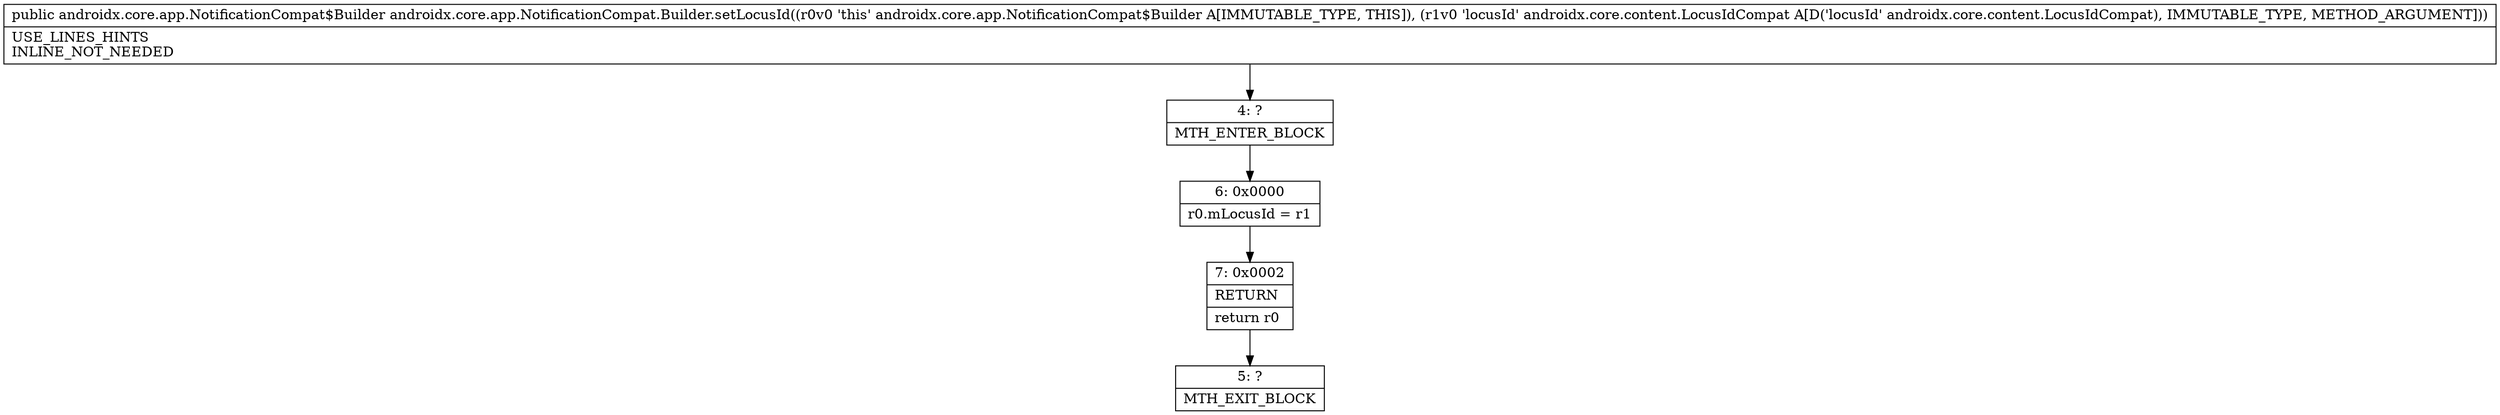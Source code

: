 digraph "CFG forandroidx.core.app.NotificationCompat.Builder.setLocusId(Landroidx\/core\/content\/LocusIdCompat;)Landroidx\/core\/app\/NotificationCompat$Builder;" {
Node_4 [shape=record,label="{4\:\ ?|MTH_ENTER_BLOCK\l}"];
Node_6 [shape=record,label="{6\:\ 0x0000|r0.mLocusId = r1\l}"];
Node_7 [shape=record,label="{7\:\ 0x0002|RETURN\l|return r0\l}"];
Node_5 [shape=record,label="{5\:\ ?|MTH_EXIT_BLOCK\l}"];
MethodNode[shape=record,label="{public androidx.core.app.NotificationCompat$Builder androidx.core.app.NotificationCompat.Builder.setLocusId((r0v0 'this' androidx.core.app.NotificationCompat$Builder A[IMMUTABLE_TYPE, THIS]), (r1v0 'locusId' androidx.core.content.LocusIdCompat A[D('locusId' androidx.core.content.LocusIdCompat), IMMUTABLE_TYPE, METHOD_ARGUMENT]))  | USE_LINES_HINTS\lINLINE_NOT_NEEDED\l}"];
MethodNode -> Node_4;Node_4 -> Node_6;
Node_6 -> Node_7;
Node_7 -> Node_5;
}

